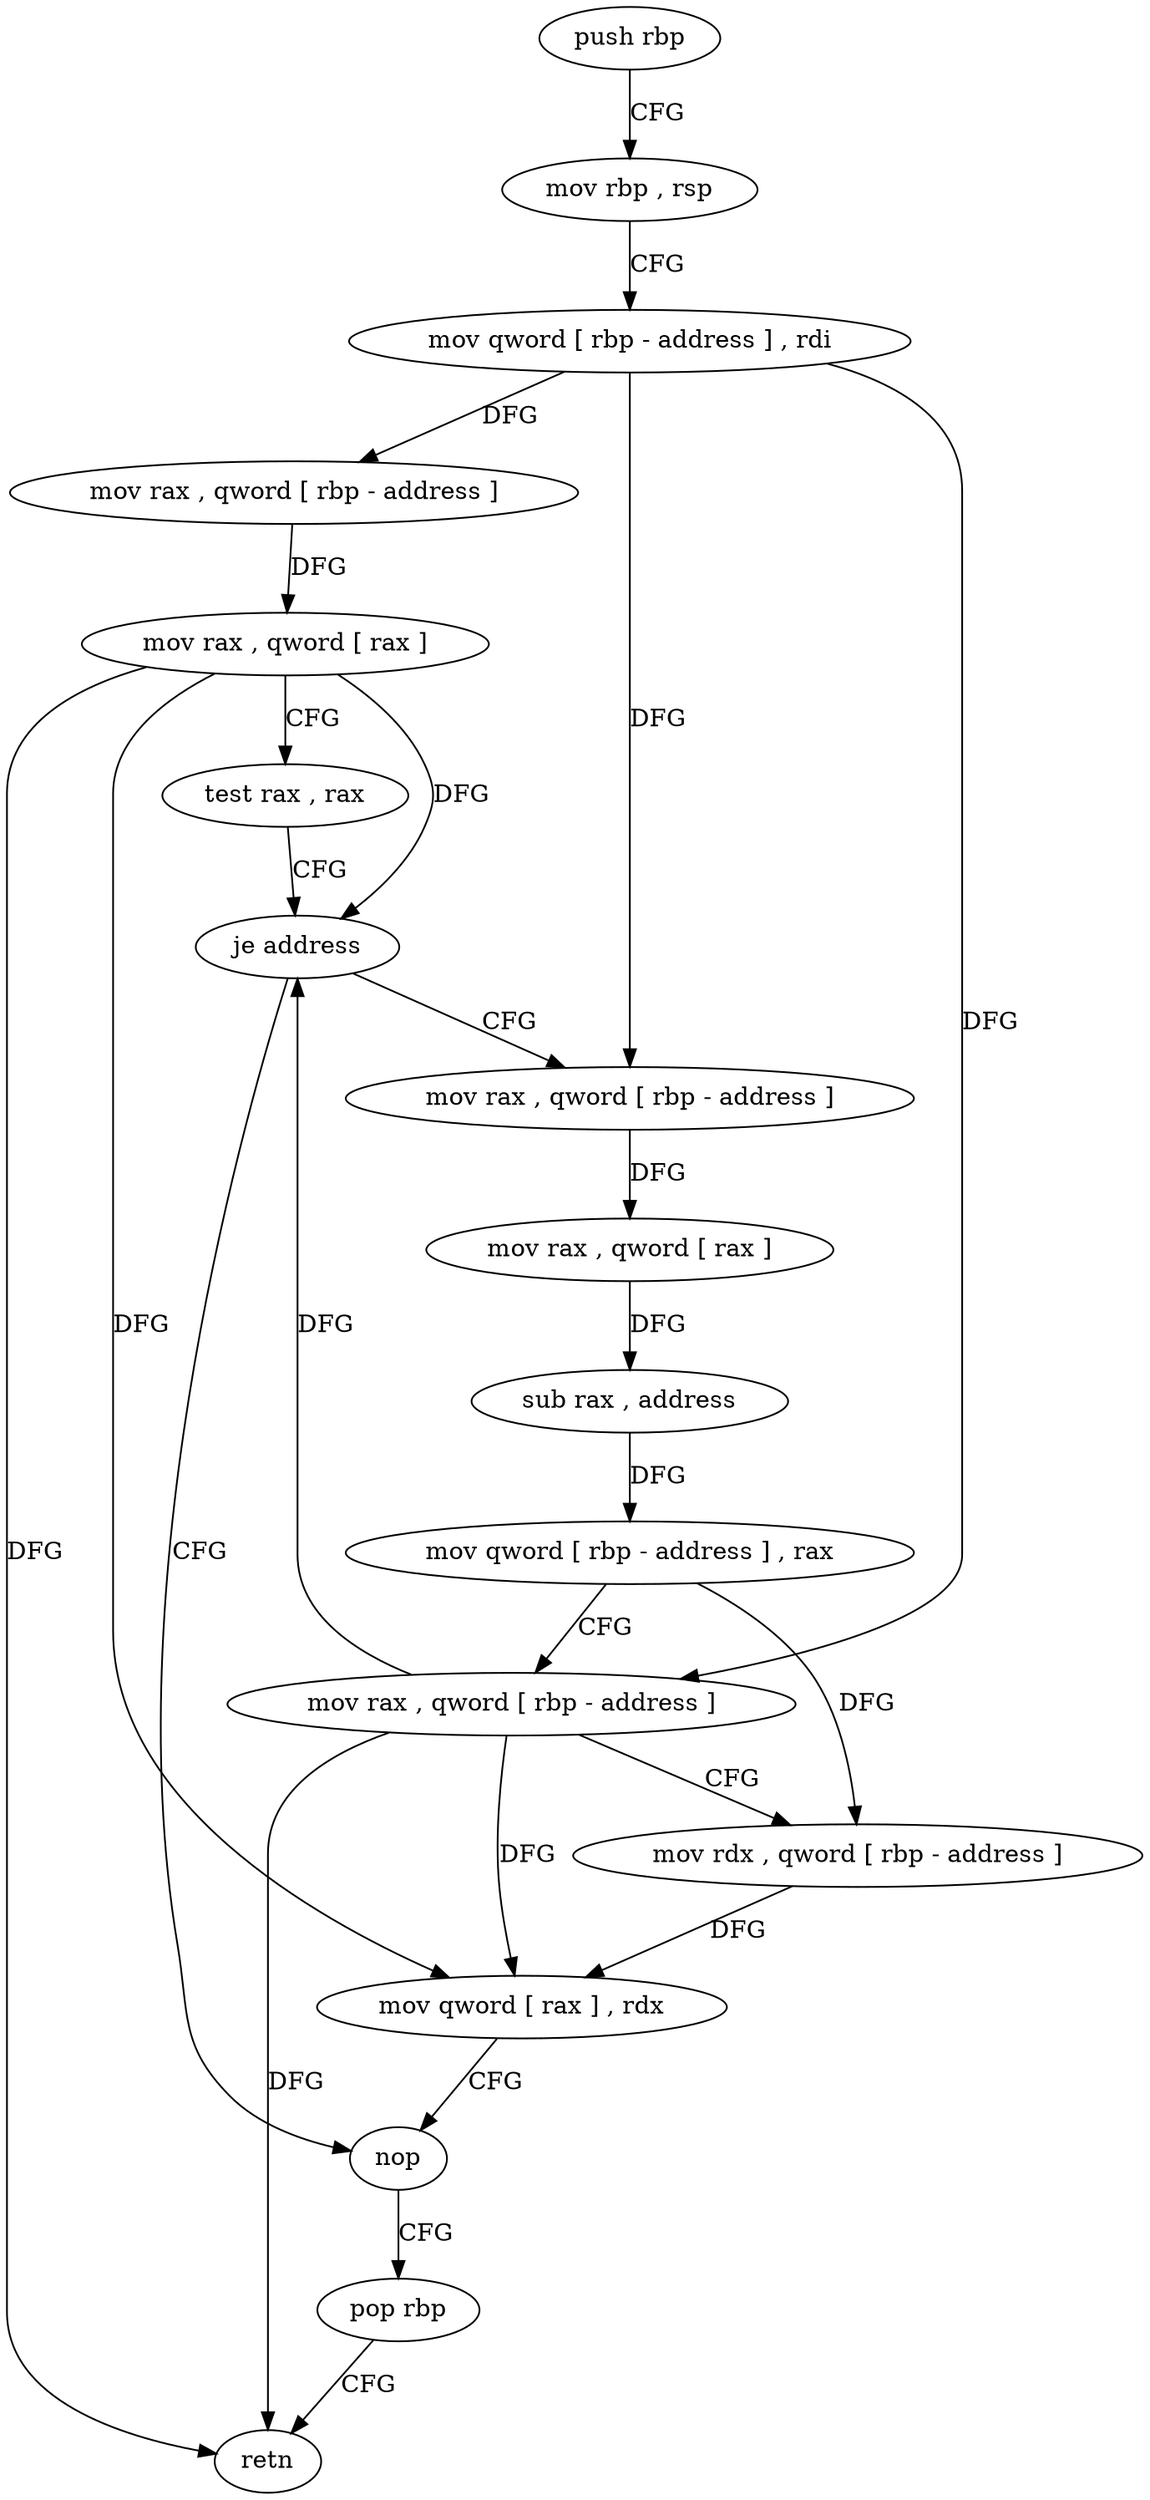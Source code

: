 digraph "func" {
"4427423" [label = "push rbp" ]
"4427424" [label = "mov rbp , rsp" ]
"4427427" [label = "mov qword [ rbp - address ] , rdi" ]
"4427431" [label = "mov rax , qword [ rbp - address ]" ]
"4427435" [label = "mov rax , qword [ rax ]" ]
"4427438" [label = "test rax , rax" ]
"4427441" [label = "je address" ]
"4427469" [label = "nop" ]
"4427443" [label = "mov rax , qword [ rbp - address ]" ]
"4427470" [label = "pop rbp" ]
"4427471" [label = "retn" ]
"4427447" [label = "mov rax , qword [ rax ]" ]
"4427450" [label = "sub rax , address" ]
"4427454" [label = "mov qword [ rbp - address ] , rax" ]
"4427458" [label = "mov rax , qword [ rbp - address ]" ]
"4427462" [label = "mov rdx , qword [ rbp - address ]" ]
"4427466" [label = "mov qword [ rax ] , rdx" ]
"4427423" -> "4427424" [ label = "CFG" ]
"4427424" -> "4427427" [ label = "CFG" ]
"4427427" -> "4427431" [ label = "DFG" ]
"4427427" -> "4427443" [ label = "DFG" ]
"4427427" -> "4427458" [ label = "DFG" ]
"4427431" -> "4427435" [ label = "DFG" ]
"4427435" -> "4427438" [ label = "CFG" ]
"4427435" -> "4427441" [ label = "DFG" ]
"4427435" -> "4427471" [ label = "DFG" ]
"4427435" -> "4427466" [ label = "DFG" ]
"4427438" -> "4427441" [ label = "CFG" ]
"4427441" -> "4427469" [ label = "CFG" ]
"4427441" -> "4427443" [ label = "CFG" ]
"4427469" -> "4427470" [ label = "CFG" ]
"4427443" -> "4427447" [ label = "DFG" ]
"4427470" -> "4427471" [ label = "CFG" ]
"4427447" -> "4427450" [ label = "DFG" ]
"4427450" -> "4427454" [ label = "DFG" ]
"4427454" -> "4427458" [ label = "CFG" ]
"4427454" -> "4427462" [ label = "DFG" ]
"4427458" -> "4427462" [ label = "CFG" ]
"4427458" -> "4427441" [ label = "DFG" ]
"4427458" -> "4427471" [ label = "DFG" ]
"4427458" -> "4427466" [ label = "DFG" ]
"4427462" -> "4427466" [ label = "DFG" ]
"4427466" -> "4427469" [ label = "CFG" ]
}
